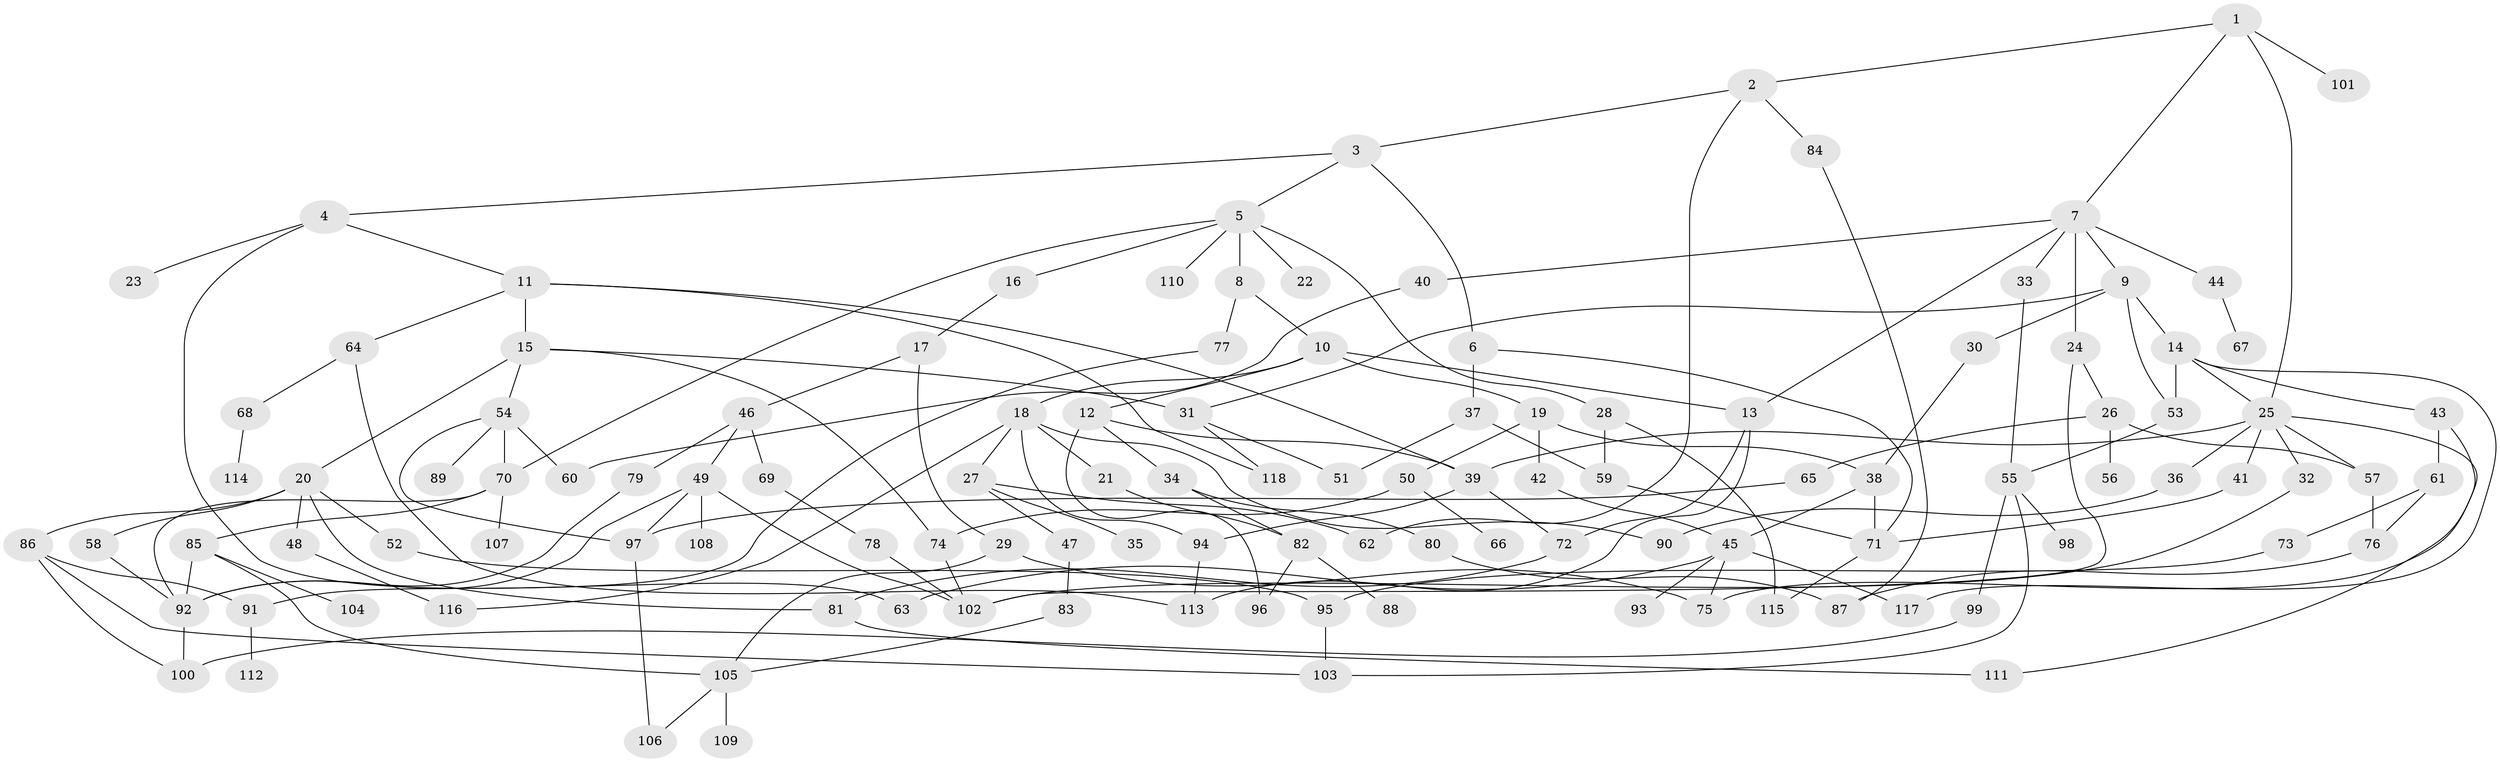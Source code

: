 // coarse degree distribution, {3: 0.16666666666666666, 6: 0.11538461538461539, 9: 0.01282051282051282, 5: 0.10256410256410256, 4: 0.19230769230769232, 2: 0.21794871794871795, 8: 0.01282051282051282, 1: 0.16666666666666666, 7: 0.01282051282051282}
// Generated by graph-tools (version 1.1) at 2025/51/02/27/25 19:51:40]
// undirected, 118 vertices, 174 edges
graph export_dot {
graph [start="1"]
  node [color=gray90,style=filled];
  1;
  2;
  3;
  4;
  5;
  6;
  7;
  8;
  9;
  10;
  11;
  12;
  13;
  14;
  15;
  16;
  17;
  18;
  19;
  20;
  21;
  22;
  23;
  24;
  25;
  26;
  27;
  28;
  29;
  30;
  31;
  32;
  33;
  34;
  35;
  36;
  37;
  38;
  39;
  40;
  41;
  42;
  43;
  44;
  45;
  46;
  47;
  48;
  49;
  50;
  51;
  52;
  53;
  54;
  55;
  56;
  57;
  58;
  59;
  60;
  61;
  62;
  63;
  64;
  65;
  66;
  67;
  68;
  69;
  70;
  71;
  72;
  73;
  74;
  75;
  76;
  77;
  78;
  79;
  80;
  81;
  82;
  83;
  84;
  85;
  86;
  87;
  88;
  89;
  90;
  91;
  92;
  93;
  94;
  95;
  96;
  97;
  98;
  99;
  100;
  101;
  102;
  103;
  104;
  105;
  106;
  107;
  108;
  109;
  110;
  111;
  112;
  113;
  114;
  115;
  116;
  117;
  118;
  1 -- 2;
  1 -- 7;
  1 -- 101;
  1 -- 25;
  2 -- 3;
  2 -- 84;
  2 -- 62;
  3 -- 4;
  3 -- 5;
  3 -- 6;
  4 -- 11;
  4 -- 23;
  4 -- 63;
  5 -- 8;
  5 -- 16;
  5 -- 22;
  5 -- 28;
  5 -- 110;
  5 -- 70;
  6 -- 37;
  6 -- 71;
  7 -- 9;
  7 -- 13;
  7 -- 24;
  7 -- 33;
  7 -- 40;
  7 -- 44;
  8 -- 10;
  8 -- 77;
  9 -- 14;
  9 -- 30;
  9 -- 31;
  9 -- 53;
  10 -- 12;
  10 -- 18;
  10 -- 19;
  10 -- 13;
  11 -- 15;
  11 -- 64;
  11 -- 118;
  11 -- 39;
  12 -- 34;
  12 -- 39;
  12 -- 96;
  13 -- 72;
  13 -- 113;
  14 -- 25;
  14 -- 43;
  14 -- 53;
  14 -- 117;
  15 -- 20;
  15 -- 54;
  15 -- 74;
  15 -- 31;
  16 -- 17;
  17 -- 29;
  17 -- 46;
  18 -- 21;
  18 -- 27;
  18 -- 90;
  18 -- 94;
  18 -- 116;
  19 -- 42;
  19 -- 50;
  19 -- 38;
  20 -- 48;
  20 -- 52;
  20 -- 58;
  20 -- 86;
  20 -- 81;
  21 -- 82;
  24 -- 26;
  24 -- 102;
  25 -- 32;
  25 -- 36;
  25 -- 41;
  25 -- 57;
  25 -- 111;
  25 -- 39;
  26 -- 56;
  26 -- 65;
  26 -- 57;
  27 -- 35;
  27 -- 47;
  27 -- 62;
  28 -- 59;
  28 -- 115;
  29 -- 75;
  29 -- 105;
  30 -- 38;
  31 -- 118;
  31 -- 51;
  32 -- 102;
  33 -- 55;
  34 -- 80;
  34 -- 82;
  36 -- 90;
  37 -- 51;
  37 -- 59;
  38 -- 45;
  38 -- 71;
  39 -- 94;
  39 -- 72;
  40 -- 60;
  41 -- 71;
  42 -- 45;
  43 -- 61;
  43 -- 75;
  44 -- 67;
  45 -- 93;
  45 -- 117;
  45 -- 63;
  45 -- 75;
  46 -- 49;
  46 -- 69;
  46 -- 79;
  47 -- 83;
  48 -- 116;
  49 -- 108;
  49 -- 92;
  49 -- 102;
  49 -- 97;
  50 -- 66;
  50 -- 74;
  52 -- 95;
  53 -- 55;
  54 -- 70;
  54 -- 89;
  54 -- 60;
  54 -- 97;
  55 -- 98;
  55 -- 99;
  55 -- 103;
  57 -- 76;
  58 -- 92;
  59 -- 71;
  61 -- 73;
  61 -- 76;
  64 -- 68;
  64 -- 113;
  65 -- 97;
  68 -- 114;
  69 -- 78;
  70 -- 85;
  70 -- 107;
  70 -- 92;
  71 -- 115;
  72 -- 81;
  73 -- 95;
  74 -- 102;
  76 -- 87;
  77 -- 91;
  78 -- 102;
  79 -- 92;
  80 -- 87;
  81 -- 111;
  82 -- 88;
  82 -- 96;
  83 -- 105;
  84 -- 87;
  85 -- 104;
  85 -- 92;
  85 -- 105;
  86 -- 103;
  86 -- 91;
  86 -- 100;
  91 -- 112;
  92 -- 100;
  94 -- 113;
  95 -- 103;
  97 -- 106;
  99 -- 100;
  105 -- 106;
  105 -- 109;
}
